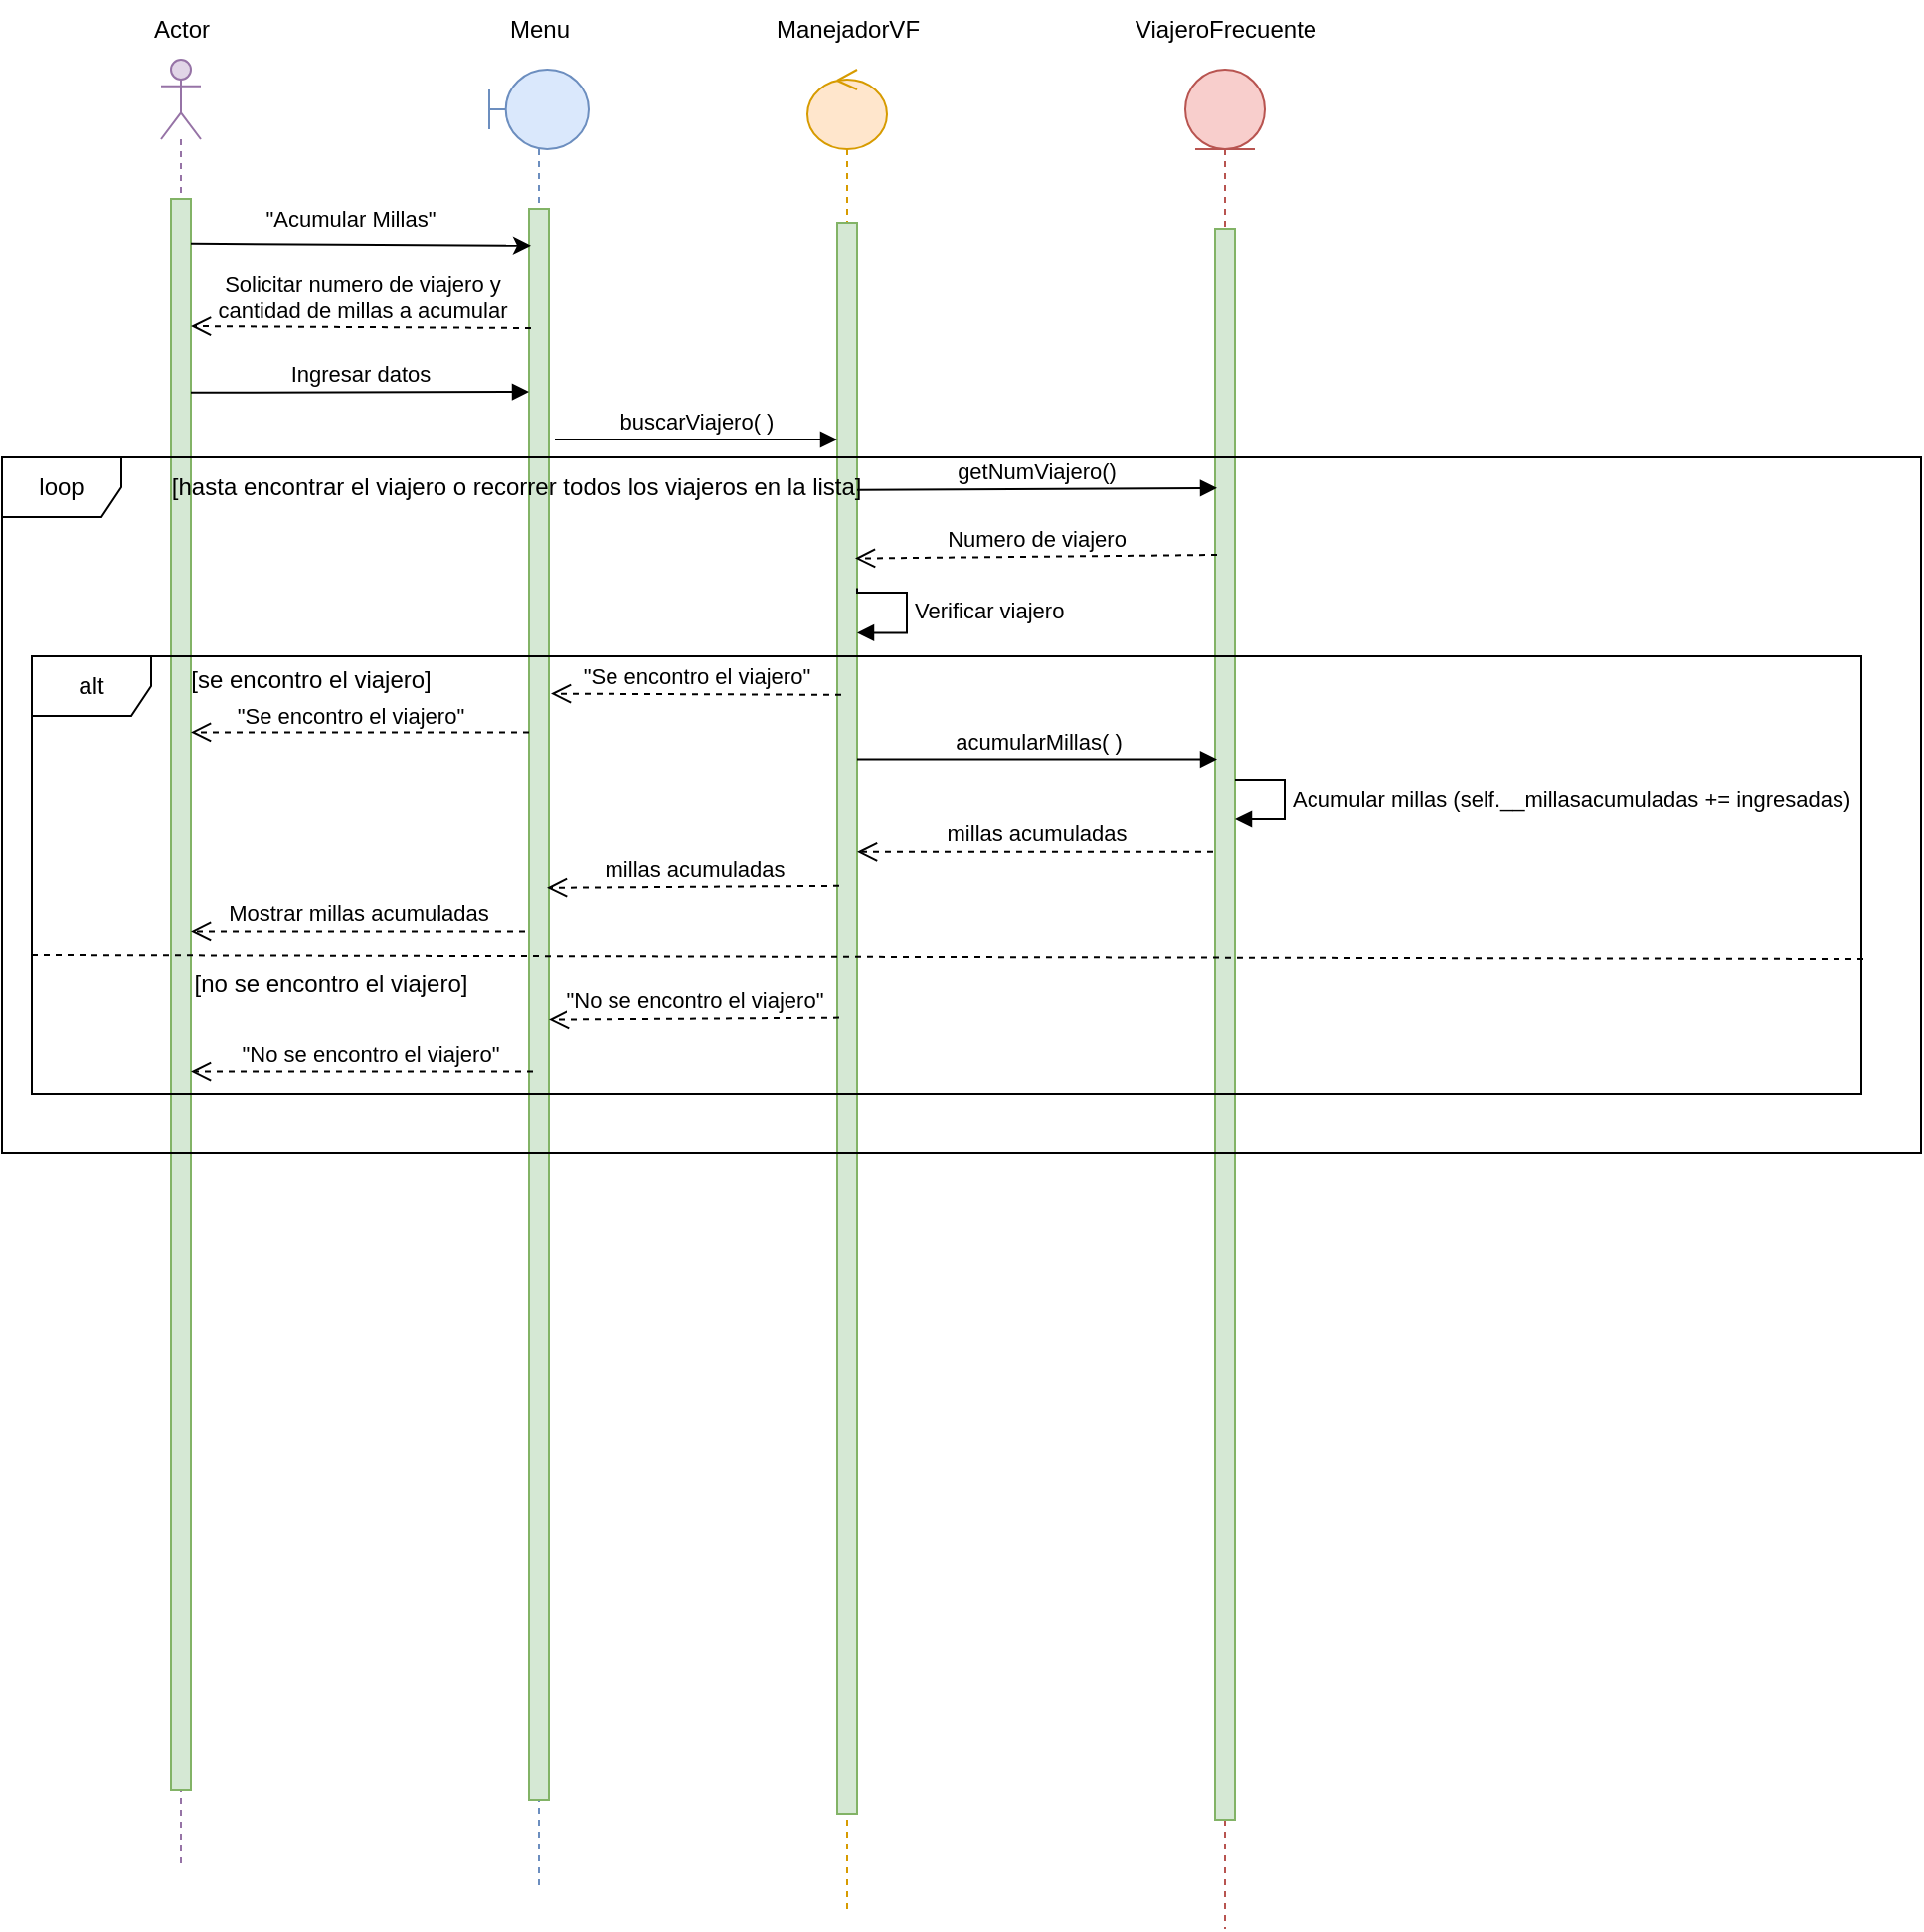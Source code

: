 <mxfile version="20.8.16" type="device"><diagram name="Página-1" id="J77YQgTPxe15v5uCgEuf"><mxGraphModel dx="2768" dy="2994" grid="1" gridSize="10" guides="1" tooltips="1" connect="1" arrows="1" fold="1" page="1" pageScale="1" pageWidth="827" pageHeight="1169" math="0" shadow="0"><root><mxCell id="0"/><mxCell id="1" parent="0"/><mxCell id="5CnMjy3jTLTzaIaOoawf-1" value="" style="shape=umlLifeline;participant=umlActor;perimeter=lifelinePerimeter;whiteSpace=wrap;html=1;container=1;collapsible=0;recursiveResize=0;verticalAlign=top;spacingTop=36;outlineConnect=0;fillColor=#e1d5e7;strokeColor=#9673a6;" parent="1" vertex="1"><mxGeometry x="-795" y="-1380" width="20" height="910" as="geometry"/></mxCell><mxCell id="5CnMjy3jTLTzaIaOoawf-5" value="" style="html=1;points=[];perimeter=orthogonalPerimeter;fillColor=#d5e8d4;strokeColor=#82b366;" parent="5CnMjy3jTLTzaIaOoawf-1" vertex="1"><mxGeometry x="5" y="70" width="10" height="800" as="geometry"/></mxCell><mxCell id="5CnMjy3jTLTzaIaOoawf-2" value="" style="shape=umlLifeline;participant=umlBoundary;perimeter=lifelinePerimeter;whiteSpace=wrap;html=1;container=1;collapsible=0;recursiveResize=0;verticalAlign=top;spacingTop=36;outlineConnect=0;fillColor=#dae8fc;strokeColor=#6c8ebf;" parent="1" vertex="1"><mxGeometry x="-630" y="-1375" width="50" height="915" as="geometry"/></mxCell><mxCell id="5CnMjy3jTLTzaIaOoawf-6" value="" style="html=1;points=[];perimeter=orthogonalPerimeter;fillColor=#d5e8d4;strokeColor=#82b366;" parent="5CnMjy3jTLTzaIaOoawf-2" vertex="1"><mxGeometry x="20" y="70" width="10" height="800" as="geometry"/></mxCell><mxCell id="5CnMjy3jTLTzaIaOoawf-3" value="" style="shape=umlLifeline;participant=umlControl;perimeter=lifelinePerimeter;whiteSpace=wrap;html=1;container=1;collapsible=0;recursiveResize=0;verticalAlign=top;spacingTop=36;outlineConnect=0;fillColor=#ffe6cc;strokeColor=#d79b00;" parent="1" vertex="1"><mxGeometry x="-470" y="-1375" width="40" height="925" as="geometry"/></mxCell><mxCell id="5CnMjy3jTLTzaIaOoawf-7" value="" style="html=1;points=[];perimeter=orthogonalPerimeter;fillColor=#d5e8d4;strokeColor=#82b366;" parent="5CnMjy3jTLTzaIaOoawf-3" vertex="1"><mxGeometry x="15" y="77" width="10" height="800" as="geometry"/></mxCell><mxCell id="5CnMjy3jTLTzaIaOoawf-4" value="" style="shape=umlLifeline;participant=umlEntity;perimeter=lifelinePerimeter;whiteSpace=wrap;html=1;container=1;collapsible=0;recursiveResize=0;verticalAlign=top;spacingTop=36;outlineConnect=0;fillColor=#f8cecc;strokeColor=#b85450;" parent="1" vertex="1"><mxGeometry x="-280" y="-1375" width="40" height="935" as="geometry"/></mxCell><mxCell id="5CnMjy3jTLTzaIaOoawf-8" value="" style="html=1;points=[];perimeter=orthogonalPerimeter;fillColor=#d5e8d4;strokeColor=#82b366;" parent="5CnMjy3jTLTzaIaOoawf-4" vertex="1"><mxGeometry x="15" y="80" width="10" height="800" as="geometry"/></mxCell><mxCell id="j1uWM5Tqz48hDuX5LkSX-28" value="Acumular millas (self.__millasacumuladas += ingresadas)" style="edgeStyle=orthogonalEdgeStyle;html=1;align=left;spacingLeft=2;endArrow=block;rounded=0;" parent="5CnMjy3jTLTzaIaOoawf-4" source="5CnMjy3jTLTzaIaOoawf-8" target="5CnMjy3jTLTzaIaOoawf-8" edge="1"><mxGeometry relative="1" as="geometry"><mxPoint x="30" y="355" as="sourcePoint"/><Array as="points"><mxPoint x="50" y="357"/><mxPoint x="50" y="377"/></Array><mxPoint x="30" y="377.4" as="targetPoint"/></mxGeometry></mxCell><mxCell id="5CnMjy3jTLTzaIaOoawf-9" value="Actor" style="text;html=1;align=center;verticalAlign=middle;resizable=0;points=[];autosize=1;strokeColor=none;fillColor=none;" parent="1" vertex="1"><mxGeometry x="-810" y="-1410" width="50" height="30" as="geometry"/></mxCell><mxCell id="KAYFZ7NWFHCZDUhQvlMH-3" value="" style="endArrow=classic;html=1;rounded=0;exitX=1;exitY=0.028;exitDx=0;exitDy=0;exitPerimeter=0;entryX=0.1;entryY=0.023;entryDx=0;entryDy=0;entryPerimeter=0;" parent="1" source="5CnMjy3jTLTzaIaOoawf-5" target="5CnMjy3jTLTzaIaOoawf-6" edge="1"><mxGeometry width="50" height="50" relative="1" as="geometry"><mxPoint x="-760" y="-1260" as="sourcePoint"/><mxPoint x="-710" y="-1310" as="targetPoint"/></mxGeometry></mxCell><mxCell id="KAYFZ7NWFHCZDUhQvlMH-4" value="&quot;Acumular Millas&quot;" style="edgeLabel;html=1;align=center;verticalAlign=middle;resizable=0;points=[];" parent="KAYFZ7NWFHCZDUhQvlMH-3" vertex="1" connectable="0"><mxGeometry x="-0.24" y="1" relative="1" as="geometry"><mxPoint x="15" y="-12" as="offset"/></mxGeometry></mxCell><mxCell id="KAYFZ7NWFHCZDUhQvlMH-5" value="Solicitar numero de viajero y &lt;br&gt;cantidad de millas a acumular" style="html=1;verticalAlign=bottom;endArrow=open;dashed=1;endSize=8;rounded=0;exitX=0.1;exitY=0.08;exitDx=0;exitDy=0;exitPerimeter=0;entryX=1;entryY=0.085;entryDx=0;entryDy=0;entryPerimeter=0;" parent="1" edge="1"><mxGeometry relative="1" as="geometry"><mxPoint x="-609" y="-1245" as="sourcePoint"/><mxPoint x="-780" y="-1246" as="targetPoint"/></mxGeometry></mxCell><mxCell id="KAYFZ7NWFHCZDUhQvlMH-6" value="Ingresar datos" style="html=1;verticalAlign=bottom;endArrow=block;rounded=0;exitX=1;exitY=0.128;exitDx=0;exitDy=0;exitPerimeter=0;" parent="1" edge="1"><mxGeometry width="80" relative="1" as="geometry"><mxPoint x="-780" y="-1212.6" as="sourcePoint"/><mxPoint x="-610" y="-1213" as="targetPoint"/></mxGeometry></mxCell><mxCell id="j1uWM5Tqz48hDuX5LkSX-1" value="Menu" style="text;html=1;align=center;verticalAlign=middle;resizable=0;points=[];autosize=1;strokeColor=none;fillColor=none;" parent="1" vertex="1"><mxGeometry x="-630" y="-1410" width="50" height="30" as="geometry"/></mxCell><mxCell id="j1uWM5Tqz48hDuX5LkSX-2" value="ManejadorVF" style="text;html=1;align=center;verticalAlign=middle;resizable=0;points=[];autosize=1;strokeColor=none;fillColor=none;" parent="1" vertex="1"><mxGeometry x="-500" y="-1410" width="100" height="30" as="geometry"/></mxCell><mxCell id="j1uWM5Tqz48hDuX5LkSX-3" value="ViajeroFrecuente" style="text;html=1;align=center;verticalAlign=middle;resizable=0;points=[];autosize=1;strokeColor=none;fillColor=none;" parent="1" vertex="1"><mxGeometry x="-315" y="-1410" width="110" height="30" as="geometry"/></mxCell><mxCell id="j1uWM5Tqz48hDuX5LkSX-4" value="buscarViajero( )" style="html=1;verticalAlign=bottom;endArrow=block;rounded=0;exitX=1.3;exitY=0.155;exitDx=0;exitDy=0;exitPerimeter=0;" parent="1" edge="1"><mxGeometry width="80" relative="1" as="geometry"><mxPoint x="-597" y="-1189" as="sourcePoint"/><mxPoint x="-455" y="-1189" as="targetPoint"/></mxGeometry></mxCell><mxCell id="j1uWM5Tqz48hDuX5LkSX-5" value="loop" style="shape=umlFrame;whiteSpace=wrap;html=1;" parent="1" vertex="1"><mxGeometry x="-875" y="-1180" width="965" height="350" as="geometry"/></mxCell><mxCell id="j1uWM5Tqz48hDuX5LkSX-6" value="getNumViajero()" style="html=1;verticalAlign=bottom;endArrow=block;rounded=0;exitX=1;exitY=0.183;exitDx=0;exitDy=0;exitPerimeter=0;entryX=0.1;entryY=0.178;entryDx=0;entryDy=0;entryPerimeter=0;" parent="1" edge="1"><mxGeometry width="80" relative="1" as="geometry"><mxPoint x="-445" y="-1163.6" as="sourcePoint"/><mxPoint x="-264" y="-1164.6" as="targetPoint"/></mxGeometry></mxCell><mxCell id="j1uWM5Tqz48hDuX5LkSX-8" value="alt" style="shape=umlFrame;whiteSpace=wrap;html=1;" parent="1" vertex="1"><mxGeometry x="-860" y="-1080" width="920" height="220" as="geometry"/></mxCell><mxCell id="j1uWM5Tqz48hDuX5LkSX-10" value="Numero de viajero" style="html=1;verticalAlign=bottom;endArrow=open;dashed=1;endSize=8;rounded=0;exitX=0.1;exitY=0.205;exitDx=0;exitDy=0;exitPerimeter=0;entryX=0.9;entryY=0.211;entryDx=0;entryDy=0;entryPerimeter=0;" parent="1" source="5CnMjy3jTLTzaIaOoawf-8" target="5CnMjy3jTLTzaIaOoawf-7" edge="1"><mxGeometry relative="1" as="geometry"><mxPoint x="-280" y="-1130" as="sourcePoint"/><mxPoint x="-360" y="-1130" as="targetPoint"/></mxGeometry></mxCell><mxCell id="j1uWM5Tqz48hDuX5LkSX-12" value="Verificar viajero" style="edgeStyle=orthogonalEdgeStyle;html=1;align=left;spacingLeft=2;endArrow=block;rounded=0;entryX=1;entryY=0.274;exitX=1;exitY=0.246;exitDx=0;exitDy=0;exitPerimeter=0;entryDx=0;entryDy=0;entryPerimeter=0;" parent="1" edge="1"><mxGeometry relative="1" as="geometry"><mxPoint x="-445" y="-1114.2" as="sourcePoint"/><Array as="points"><mxPoint x="-445" y="-1112"/><mxPoint x="-420" y="-1112"/><mxPoint x="-420" y="-1092"/></Array><mxPoint x="-445" y="-1091.8" as="targetPoint"/></mxGeometry></mxCell><mxCell id="j1uWM5Tqz48hDuX5LkSX-13" value="millas acumuladas" style="html=1;verticalAlign=bottom;endArrow=open;dashed=1;endSize=8;rounded=0;exitX=0.1;exitY=0.323;exitDx=0;exitDy=0;exitPerimeter=0;entryX=0.9;entryY=0.333;entryDx=0;entryDy=0;entryPerimeter=0;" parent="1" edge="1"><mxGeometry relative="1" as="geometry"><mxPoint x="-454" y="-964.6" as="sourcePoint"/><mxPoint x="-601" y="-963.6" as="targetPoint"/></mxGeometry></mxCell><mxCell id="j1uWM5Tqz48hDuX5LkSX-14" value="acumularMillas( )" style="html=1;verticalAlign=bottom;endArrow=block;rounded=0;entryX=0.1;entryY=0.306;entryDx=0;entryDy=0;entryPerimeter=0;" parent="1" edge="1"><mxGeometry width="80" relative="1" as="geometry"><mxPoint x="-445" y="-1028.2" as="sourcePoint"/><mxPoint x="-264" y="-1028.2" as="targetPoint"/></mxGeometry></mxCell><mxCell id="j1uWM5Tqz48hDuX5LkSX-15" value="millas acumuladas" style="html=1;verticalAlign=bottom;endArrow=open;dashed=1;endSize=8;rounded=0;exitX=-0.1;exitY=0.358;exitDx=0;exitDy=0;exitPerimeter=0;" parent="1" edge="1"><mxGeometry relative="1" as="geometry"><mxPoint x="-266" y="-981.6" as="sourcePoint"/><mxPoint x="-445" y="-981.6" as="targetPoint"/></mxGeometry></mxCell><mxCell id="j1uWM5Tqz48hDuX5LkSX-16" value="Mostrar millas acumuladas" style="html=1;verticalAlign=bottom;endArrow=open;dashed=1;endSize=8;rounded=0;exitX=-0.2;exitY=0.454;exitDx=0;exitDy=0;exitPerimeter=0;" parent="1" source="5CnMjy3jTLTzaIaOoawf-6" target="5CnMjy3jTLTzaIaOoawf-5" edge="1"><mxGeometry relative="1" as="geometry"><mxPoint x="-620" y="-940" as="sourcePoint"/><mxPoint x="-700" y="-940" as="targetPoint"/></mxGeometry></mxCell><mxCell id="j1uWM5Tqz48hDuX5LkSX-19" value="&quot;No se encontro el viajero&quot;" style="html=1;verticalAlign=bottom;endArrow=open;dashed=1;endSize=8;rounded=0;exitX=0.1;exitY=0.486;exitDx=0;exitDy=0;exitPerimeter=0;entryX=1;entryY=0.496;entryDx=0;entryDy=0;entryPerimeter=0;" parent="1" edge="1"><mxGeometry relative="1" as="geometry"><mxPoint x="-454" y="-898.2" as="sourcePoint"/><mxPoint x="-600" y="-897.2" as="targetPoint"/></mxGeometry></mxCell><mxCell id="j1uWM5Tqz48hDuX5LkSX-20" value="" style="html=1;verticalAlign=bottom;endArrow=open;dashed=1;endSize=8;rounded=0;exitX=0.2;exitY=0.521;exitDx=0;exitDy=0;exitPerimeter=0;" parent="1" edge="1"><mxGeometry relative="1" as="geometry"><mxPoint x="-608" y="-871.2" as="sourcePoint"/><mxPoint x="-780" y="-871.2" as="targetPoint"/></mxGeometry></mxCell><mxCell id="j1uWM5Tqz48hDuX5LkSX-33" value="&quot;No se encontro el viajero&quot;" style="edgeLabel;html=1;align=center;verticalAlign=middle;resizable=0;points=[];" parent="j1uWM5Tqz48hDuX5LkSX-20" vertex="1" connectable="0"><mxGeometry x="0.151" y="-1" relative="1" as="geometry"><mxPoint x="17" y="-8" as="offset"/></mxGeometry></mxCell><mxCell id="j1uWM5Tqz48hDuX5LkSX-21" value="&quot;Se encontro el viajero&quot;" style="html=1;verticalAlign=bottom;endArrow=open;dashed=1;endSize=8;rounded=0;exitX=0.2;exitY=0.283;exitDx=0;exitDy=0;exitPerimeter=0;entryX=1.1;entryY=0.291;entryDx=0;entryDy=0;entryPerimeter=0;" parent="1" edge="1"><mxGeometry relative="1" as="geometry"><mxPoint x="-453" y="-1060.6" as="sourcePoint"/><mxPoint x="-599" y="-1061.2" as="targetPoint"/></mxGeometry></mxCell><mxCell id="j1uWM5Tqz48hDuX5LkSX-22" value="" style="html=1;verticalAlign=bottom;endArrow=open;dashed=1;endSize=8;rounded=0;exitX=0;exitY=0.319;exitDx=0;exitDy=0;exitPerimeter=0;" parent="1" edge="1"><mxGeometry relative="1" as="geometry"><mxPoint x="-610" y="-1041.8" as="sourcePoint"/><mxPoint x="-780" y="-1041.8" as="targetPoint"/></mxGeometry></mxCell><mxCell id="j1uWM5Tqz48hDuX5LkSX-32" value="&quot;Se encontro el viajero&quot;" style="edgeLabel;html=1;align=center;verticalAlign=middle;resizable=0;points=[];" parent="j1uWM5Tqz48hDuX5LkSX-22" vertex="1" connectable="0"><mxGeometry x="0.188" y="2" relative="1" as="geometry"><mxPoint x="11" y="-10" as="offset"/></mxGeometry></mxCell><mxCell id="j1uWM5Tqz48hDuX5LkSX-23" value="[hasta encontrar el viajero o recorrer todos los viajeros en la lista]&amp;nbsp;" style="text;html=1;align=center;verticalAlign=middle;resizable=0;points=[];autosize=1;strokeColor=none;fillColor=none;" parent="1" vertex="1"><mxGeometry x="-800" y="-1180" width="370" height="30" as="geometry"/></mxCell><mxCell id="j1uWM5Tqz48hDuX5LkSX-24" value="[se encontro el viajero]" style="text;html=1;align=center;verticalAlign=middle;resizable=0;points=[];autosize=1;strokeColor=none;fillColor=none;" parent="1" vertex="1"><mxGeometry x="-790" y="-1083" width="140" height="30" as="geometry"/></mxCell><mxCell id="j1uWM5Tqz48hDuX5LkSX-25" value="[no se encontro el viajero]" style="text;html=1;align=center;verticalAlign=middle;resizable=0;points=[];autosize=1;strokeColor=none;fillColor=none;" parent="1" vertex="1"><mxGeometry x="-790" y="-930" width="160" height="30" as="geometry"/></mxCell><mxCell id="j1uWM5Tqz48hDuX5LkSX-27" value="" style="endArrow=none;dashed=1;html=1;rounded=0;entryX=1.002;entryY=0.691;entryDx=0;entryDy=0;entryPerimeter=0;" parent="1" target="j1uWM5Tqz48hDuX5LkSX-8" edge="1"><mxGeometry width="50" height="50" relative="1" as="geometry"><mxPoint x="-860" y="-930" as="sourcePoint"/><mxPoint x="-228" y="-930" as="targetPoint"/></mxGeometry></mxCell></root></mxGraphModel></diagram></mxfile>